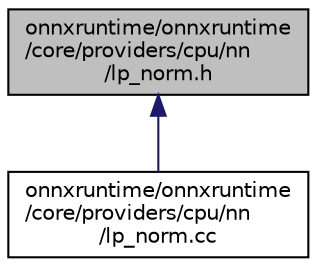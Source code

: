 digraph "onnxruntime/onnxruntime/core/providers/cpu/nn/lp_norm.h"
{
  edge [fontname="Helvetica",fontsize="10",labelfontname="Helvetica",labelfontsize="10"];
  node [fontname="Helvetica",fontsize="10",shape=record];
  Node68 [label="onnxruntime/onnxruntime\l/core/providers/cpu/nn\l/lp_norm.h",height=0.2,width=0.4,color="black", fillcolor="grey75", style="filled", fontcolor="black"];
  Node68 -> Node69 [dir="back",color="midnightblue",fontsize="10",style="solid",fontname="Helvetica"];
  Node69 [label="onnxruntime/onnxruntime\l/core/providers/cpu/nn\l/lp_norm.cc",height=0.2,width=0.4,color="black", fillcolor="white", style="filled",URL="$lp__norm_8cc.html"];
}
